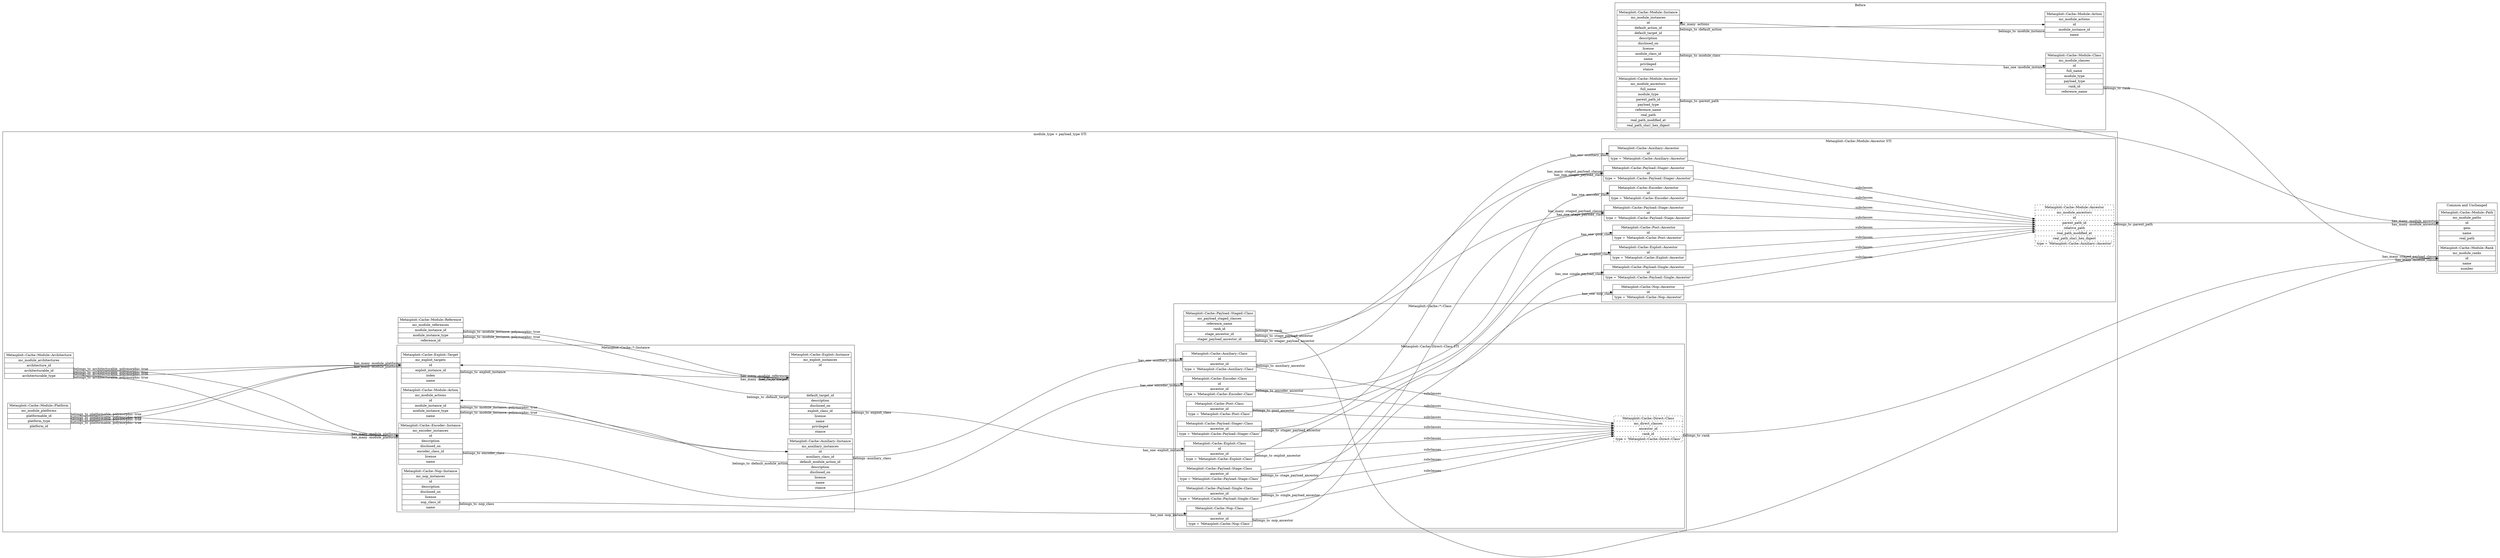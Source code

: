 digraph "metasploit-cache" {
  graph [
    rankdir = "LR"
    ranksep = "20.0"
  ]
  node [
    shape = "record"
  ]

  subgraph cluster_common {
    label = "Common and Unchanged"

    "Metasploit::Cache::Module::Path" [
      label = "Metasploit::Cache::Module::Path | mc_module_paths | <id>id | gem | name | real_path"
    ]

    "Metasploit::Cache::Module::Rank" [
      label = "Metasploit::Cache::Module::Rank | mc_module_ranks | <id>id | name | number"
    ]
  }

  subgraph cluster_before {
    label = "Before"

    "Before/Metasploit::Cache::Module::Ancestor" [
      label = "Metasploit::Cache::Module::Ancestor | mc_module_ancestors | full_name | module_type | <parent_path_id>parent_path_id | payload_type | reference_name | real_path | real_path_modified_at | real_path_sha1_hex_digest"
    ]

    "Before/Metasploit::Cache::Module::Ancestor":parent_path_id -> "Metasploit::Cache::Module::Path":id [
      headlabel = "has_many :module_ancestors"
      taillabel = "belongs_to :parent_path"
    ]

    "Before/Metasploit::Cache::Module::Class" [
      label = "Metasploit::Cache::Module::Class | mc_module_classes | <id>id | full_name | module_type | payload_type | <rank_id>rank_id | reference_name"
    ]

    "Before/Metasploit::Cache::Module::Class":rank_id -> "Metasploit::Cache::Module::Rank":id [
      headlabel = "has_many :module_classes"
      taillabel = "belongs_to :rank"
    ]

    "Before/Metasploit::Cache::Module::Instance" [
       label = "Metasploit::Cache::Module::Instance | mc_module_instances | <id>id | <default_action_id>default_action_id | default_target_id | description | disclosed_on | license | <module_class_id>module_class_id | name | privileged | stance"
    ]

    "Before/Metasploit::Cache::Module::Instance":module_class_id -> "Before/Metasploit::Cache::Module::Class":id [
      headlabel = "has_one :module_instance"
      taillabel = "belongs_to :module_class"
    ]

    "Before/Metasploit::Cache::Module::Action" [
      label = "Metasploit::Cache::Module::Action | mc_module_actions | <id>id | <module_instance_id>module_instance_id | name"
    ]

    "Before/Metasploit::Cache::Module::Instance":default_action_id -> "Before/Metasploit::Cache::Module::Action":id [
      taillabel = "belongs_to :default_action"
    ]

    "Before/Metasploit::Cache::Module::Action":module_instance_id -> "Before/Metasploit::Cache::Module::Instance":id [
      headlabel = "has_many :actions"
      taillabel = "belongs_to :module_instance"
    ]
  }

  subgraph cluster_type_sti {
    label = "module_type + payload_type STI"

    "Metasploit::Cache::Module::Action" [
      label = "Metasploit::Cache::Module::Action | mc_module_actions | <id>id | <module_instance_id>module_instance_id | <module_instance_type>module_instance_type | name"
    ]

    "Metasploit::Cache::Module::Action":module_instance_id, "Metasploit::Cache::Module::Action":module_instance_type -> "Metasploit::Cache::Auxiliary::Instance":id [
      headlable = "has_many :module_actions"
      taillabel = "belongs_to :module_instance, polymorphic: true"
    ]

    "Metasploit::Cache::Module::Architecture" [
      label = "Metasploit::Cache::Module::Architecture | mc_module_architectures | <architecture_id>architecture_id | <architecturable_id>architecturable_id | <architecturable_type>architecturable_type"
    ]

    "Metasploit::Cache::Module::Architecture":architecturable_id, "Metasploit::Cache::Module::Architecture":architecturable_type -> "Metasploit::Cache::Encoder::Instance":id, "Metasploit::Cache::Exploit::Target":id [
      headlable = "has_many :module_architectures"
      taillabel = "belongs_to :architecturable, polymorphic: true"
    ]

    "Metasploit::Cache::Module::Platform" [
      label = "Metasploit::Cache::Module::Platform | mc_module_platforms | <platformable_id>platformable_id | <platformable_type>platform_type | <platform_id>platform_id"
    ]

    "Metasploit::Cache::Module::Platform":platformable_id, "Metasploit::Cache::Module::Platform":platformable_type -> "Metasploit::Cache::Encoder::Instance":id, "Metasploit::Cache::Exploit::Target":id [
      headlabel = "has_many :module_platforms"
      taillabel = "belongs_to :platformable, polymorphic: true"
    ]

    "Metasploit::Cache::Module::Reference" [
      label = "Metasploit::Cache::Module::Reference | mc_module_references | <module_instance_id>module_instance_id | <module_instance_type>module_instance_type | <module_reference_id>reference_id"
    ]
 
    "Metasploit::Cache::Module::Reference":module_instance_id, "Metasploit::Cache::Module::Reference":module_instance_type -> "Metasploit::Cache::Exploit::Instance":id [
      headlabel = "has_many :module_references"
      taillabel = "belongs_to :module_instance, polymorphic: true"
    ]

    "Metasploit::Cache::Exploit::Target" [
      label = "Metasploit::Cache::Exploit::Target | mc_exploit_targets | <id>id | <exploit_instance_id>exploit_instance_id | index | name"
    ]

    "Metasploit::Cache::Exploit::Target":exploit_instance_id -> "Metasploit::Cache::Exploit::Instance":id [
      headlabel = "has_many :targets"
      taillabel = "belongs_to :exploit_instance"
    ]

    subgraph cluster_mc_module_ancestors {
      label = "Metasploit::Cache::Module::Ancestor STI"

      "Metasploit::Cache::Module::Ancestor" [
        label = "Metasploit::Cache::Module::Ancestor | mc_module_ancestors | id | <parent_path_id>parent_path_id | relative_path | real_path_modified_at | real_path_sha1_hex_digest | type = 'Metasploit::Cache::Auxiliary::Ancestor'"
        style = "dashed"
      ]

      "Metasploit::Cache::Module::Ancestor":parent_path_id -> "Metasploit::Cache::Module::Path":id [
        headlabel = "has_many :module_ancestors"
        taillabel = "belongs_to :parent_path"
      ]

      "Metasploit::Cache::Auxiliary::Ancestor" [
        label = "Metasploit::Cache::Auxiliary::Ancestor | <id>id | type = 'Metasploit::Cache::Auxiliary::Ancestor'"
      ]

      "Metasploit::Cache::Auxiliary::Ancestor" -> "Metasploit::Cache::Module::Ancestor" [
        label = "subclasses"
      ]

      "Metasploit::Cache::Encoder::Ancestor" [
        label = "Metasploit::Cache::Encoder::Ancestor | <id>id | type = 'Metasploit::Cache::Encoder::Ancestor'"
      ]

      "Metasploit::Cache::Encoder::Ancestor" -> "Metasploit::Cache::Module::Ancestor" [
        label = "subclasses"
      ]

      "Metasploit::Cache::Exploit::Ancestor" [
        label = "Metasploit::Cache::Exploit::Ancestor | <id>id | type = 'Metasploit::Cache::Exploit::Ancestor"
      ]

      "Metasploit::Cache::Exploit::Ancestor" -> "Metasploit::Cache::Module::Ancestor" [
        label = "subclasses"
      ]

      "Metasploit::Cache::Nop::Ancestor" [
        label = "Metasploit::Cache::Nop::Ancestor | <id>id | type = 'Metasploit::Cache::Nop::Ancestor'"
      ]

      "Metasploit::Cache::Nop::Ancestor" -> "Metasploit::Cache::Module::Ancestor" [
        label = "subclasses"
      ]

      "Metasploit::Cache::Payload::Single::Ancestor" [
        label = "Metasploit::Cache::Payload::Single::Ancestor | <id>id | type = 'Metasploit::Cache::Payload::Single::Ancestor'"
      ]

      "Metasploit::Cache::Payload::Single::Ancestor" -> "Metasploit::Cache::Module::Ancestor" [
        label = "subclasses"
      ]
      
      "Metasploit::Cache::Payload::Stage::Ancestor" [
        label = "Metasploit::Cache::Payload::Stage::Ancestor | <id>id | type = 'Metasploit::Cache::Payload::Stage::Ancestor'"
      ]

      "Metasploit::Cache::Payload::Stage::Ancestor" -> "Metasploit::Cache::Module::Ancestor" [
        label = "subclasses"
      ]
      
      "Metasploit::Cache::Payload::Stager::Ancestor" [
        label = "Metasploit::Cache::Payload::Stager::Ancestor | <id>id | type = 'Metasploit::Cache::Payload::Stager::Ancestor'"
      ]

      "Metasploit::Cache::Payload::Stager::Ancestor" -> "Metasploit::Cache::Module::Ancestor" [
        label = "subclasses"
      ]
      
      "Metasploit::Cache::Post::Ancestor" [
        label = "Metasploit::Cache::Post::Ancestor | <id>id | type = 'Metasploit::Cache::Post::Ancestor'"
      ]

      "Metasploit::Cache::Post::Ancestor" -> "Metasploit::Cache::Module::Ancestor" [
        label = "subclasses"
      ]
    }

    subgraph cluster_metasploit_cache_class {
      label = "Metasploit::Cache::*::Class"

      subgraph cluster_metasploit_cache_direct_class {
        label = "Metasploit::Cache::Direct::Class STI"

        "Metasploit::Cache::Direct::Class" [
          label = "Metasploit::Cache::Direct::Class | mc_direct_classes | <ancestor_id>ancestor_id | <rank_id>rank_id | type = 'Metasploit::Cache::Direct::Class'"
          style = "dashed"
        ]

        "Metasploit::Cache::Direct::Class":rank_id -> "Metasploit::Cache::Module::Rank":id [
          taillabel = "belongs_to :rank"
        ]

        "Metasploit::Cache::Auxiliary::Class" [
          label = "Metasploit::Cache::Auxiliary::Class | <id>id | <ancestor_id>ancestor_id | type = 'Metasploit::Cache::Auxiliary::Class'"
        ]

        "Metasploit::Cache::Auxiliary::Class" -> "Metasploit::Cache::Direct::Class" [
          label = "subclasses"
        ]

        "Metasploit::Cache::Auxiliary::Class":ancestor_id -> "Metasploit::Cache::Auxiliary::Ancestor":id [
          headlabel = "has_one :auxiliary_class"
          taillabel = "belongs_to :auxiliary_ancestor"
        ]
        
        "Metasploit::Cache::Encoder::Class" [
          label = "Metasploit::Cache::Encoder::Class | <id>id | <ancestor_id>ancestor_id | type = 'Metasploit::Cache::Encoder::Class'"
        ]

        "Metasploit::Cache::Encoder::Class" -> "Metasploit::Cache::Direct::Class" [
          label = "subclasses"
        ]

        "Metasploit::Cache::Encoder::Class":ancestor_id -> "Metasploit::Cache::Encoder::Ancestor":id [
          headlabel = "has_one :encoder_class"
          taillabel = "belongs_to :encoder_ancestor"
        ]
                
        "Metasploit::Cache::Exploit::Class" [
          label = "Metasploit::Cache::Exploit::Class | <id>id | <ancestor_id>ancestor_id | type = 'Metasploit::Cache::Exploit::Class'"
        ]

        "Metasploit::Cache::Exploit::Class" -> "Metasploit::Cache::Direct::Class" [
          label = "subclasses"
        ]

        "Metasploit::Cache::Exploit::Class":ancestor_id -> "Metasploit::Cache::Exploit::Ancestor":id [
          headlabel = "has_one :exploit_class"
          taillabel = "belongs_to :exploit_ancestor"
        ]
        
        "Metasploit::Cache::Nop::Class" [
          label = "Metasploit::Cache::Nop::Class | <id>id | <ancestor_id>ancestor_id | type = 'Metasploit::Cache::Nop::Class'"
        ]

        "Metasploit::Cache::Nop::Class" -> "Metasploit::Cache::Direct::Class" [
          label = "subclasses"
        ]

        "Metasploit::Cache::Nop::Class":ancestor_id -> "Metasploit::Cache::Nop::Ancestor":id [
          headlabel = "has_one :nop_class"
          taillabel = "belongs_to :nop_ancestor"
        ]
        
        "Metasploit::Cache::Payload::Single::Class" [
          label = "Metasploit::Cache::Payload::Single::Class | <ancestor_id>ancestor_id | type = 'Metasploit::Cache::Payload::Single::Class'"
        ]

        "Metasploit::Cache::Payload::Single::Class" -> "Metasploit::Cache::Direct::Class" [
          label = "subclasses"
        ]

        "Metasploit::Cache::Payload::Single::Class":ancestor_id -> "Metasploit::Cache::Payload::Single::Ancestor":id [
          headlabel = "has_one :single_payload_class"
          taillabel = "belongs_to :single_payload_ancestor"
        ]
        
        "Metasploit::Cache::Payload::Stage::Class" [
          label = "Metasploit::Cache::Payload::Stage::Class | <ancestor_id>ancestor_id | type = 'Metasploit::Cache::Payload::Stage::Class'"
        ]

        "Metasploit::Cache::Payload::Stage::Class" -> "Metasploit::Cache::Direct::Class" [
          label = "subclasses"
        ]

        "Metasploit::Cache::Payload::Stage::Class":ancestor_id -> "Metasploit::Cache::Payload::Stage::Ancestor":id [
          headlabel = "has_one :stage_payload_class"
          taillabel = "belongs_to :stage_payload_ancestor"
        ]
        
                
        "Metasploit::Cache::Payload::Stager::Class" [
          label = "Metasploit::Cache::Payload::Stager::Class | <ancestor_id>ancestor_id | type = 'Metasploit::Cache::Payload::Stager::Class'"
        ]

        "Metasploit::Cache::Payload::Stager::Class" -> "Metasploit::Cache::Direct::Class" [
          label = "subclasses"
        ]

        "Metasploit::Cache::Payload::Stager::Class":ancestor_id -> "Metasploit::Cache::Payload::Stager::Ancestor":id [
          headlabel = "has_one :stager_payload_class"
          taillabel = "belongs_to :stager_payload_ancestor"
        ]
        
        "Metasploit::Cache::Post::Class" [
          label = "Metasploit::Cache::Post::Class | <ancestor_id>ancestor_id | type = 'Metasploit::Cache::Post::Class'"
        ]

        "Metasploit::Cache::Post::Class" -> "Metasploit::Cache::Direct::Class" [
          label = "subclasses"
        ]

        "Metasploit::Cache::Post::Class":ancestor_id -> "Metasploit::Cache::Post::Ancestor":id [
          headlabel = "has_one :post_class"
          taillabel = "belongs_to :post_ancestor"
        ]
      }

      "Metasploit::Cache::Payload::Staged::Class" [
        label = "Metasploit::Cache::Payload::Staged::Class | mc_payload_staged_classes | reference_name | <rank_id>rank_id | <stage_payload_ancestor_id>stage_ancestor_id | <stager_payload_ancestor_id>stager_payload_ancestor_id"
      ]
      
      "Metasploit::Cache::Payload::Staged::Class":stage_payload_ancestor_id -> "Metasploit::Cache::Payload::Stage::Ancestor":id [
        headlabel = "has_many :staged_payload_classes"
        taillabel = "belongs_to :stage_payload_ancestor"
      ]

      "Metasploit::Cache::Payload::Staged::Class":stager_payload_ancestor_id -> "Metasploit::Cache::Payload::Stager::Ancestor":id [
        headlabel = "has_many :staged_payload_classes"
        taillabel = "belongs_to :stager_payload_ancestor"
      ]

      "Metasploit::Cache::Payload::Staged::Class":rank_id -> "Metasploit::Cache::Module::Rank":id [
        headlabel = "has_many :staged_payload_classes"
        taillabel = "belongs_to :rank"
      ]
    }

    subgraph cluster_metasploit_cache_instance {
      label = "Metasploit::Cache::*::Instance"

      "Metasploit::Cache::Auxiliary::Instance" [
        label = "Metasploit::Cache::Auxiliary::Instance | mc_auxiliary_instances | <id>id | <auxiliary_class_id>auxiliary_class_id | <default_module_action_id>default_module_action_id | description | disclosed_on | license | name | stance"
      ]

      "Metasploit::Cache::Auxiliary::Instance":auxiliary_class_id -> "Metasploit::Cache::Auxiliary::Class":id [
        headlabel = "has_one :auxiliary_instance"
        taillabel = "belongs :auxiliary_class"
      ]

      "Metasploit::Cache::Auxiliary::Instance":default_module_action_id -> "Metasploit::Cache::Module::Action":id [
        taillabel = "belongs_to :default_module_action"
      ]

      "Metasploit::Cache::Encoder::Instance" [
        label = "Metasploit::Cache::Encoder::Instance | mc_encoder_instances | <id>id | description | disclosed_on | <encoder_class_id>encoder_class_id | license | name"
      ]

      "Metasploit::Cache::Encoder::Instance":encoder_class_id -> "Metasploit::Cache::Encoder::Class":id [
        headlabel = "has_one :encoder_instance"
        taillabel = "belongs_to :encoder_class"
      ]

      "Metasploit::Cache::Exploit::Instance" [
        label = "Metasploit::Cache::Exploit::Instance | mc_exploit_instances | <id>id\n\n\n\n\n\n\n\n | <default_target_id>default_target_id | description | disclosed_on | <exploit_class_id>exploit_class_id | license | name | privileged | stance"
      ]

      "Metasploit::Cache::Exploit::Instance":default_target_id -> "Metasploit::Cache::Exploit::Target":id [
        taillabel = "belongs_to :default_target"
      ]
      
      "Metasploit::Cache::Exploit::Instance":exploit_class_id -> "Metasploit::Cache::Exploit::Class":id [
        headlabel = "has_one :exploit_instance"
        taillabel = "belongs_to :exploit_class"
      ]

      "Metasploit::Cache::Nop::Instance" [
        label = "Metasploit::Cache::Nop::Instance | mc_nop_instances | <id>id | description | disclosed_on | license | <nop_class_id>nop_class_id | name"
      ]

      "Metasploit::Cache::Nop::Instance":nop_class_id -> "Metasploit::Cache::Nop::Class":id [
        headlabel = "has_one :nop_instance"
        taillabel = "belongs_to :nop_class"
      ]
    }
  }
}